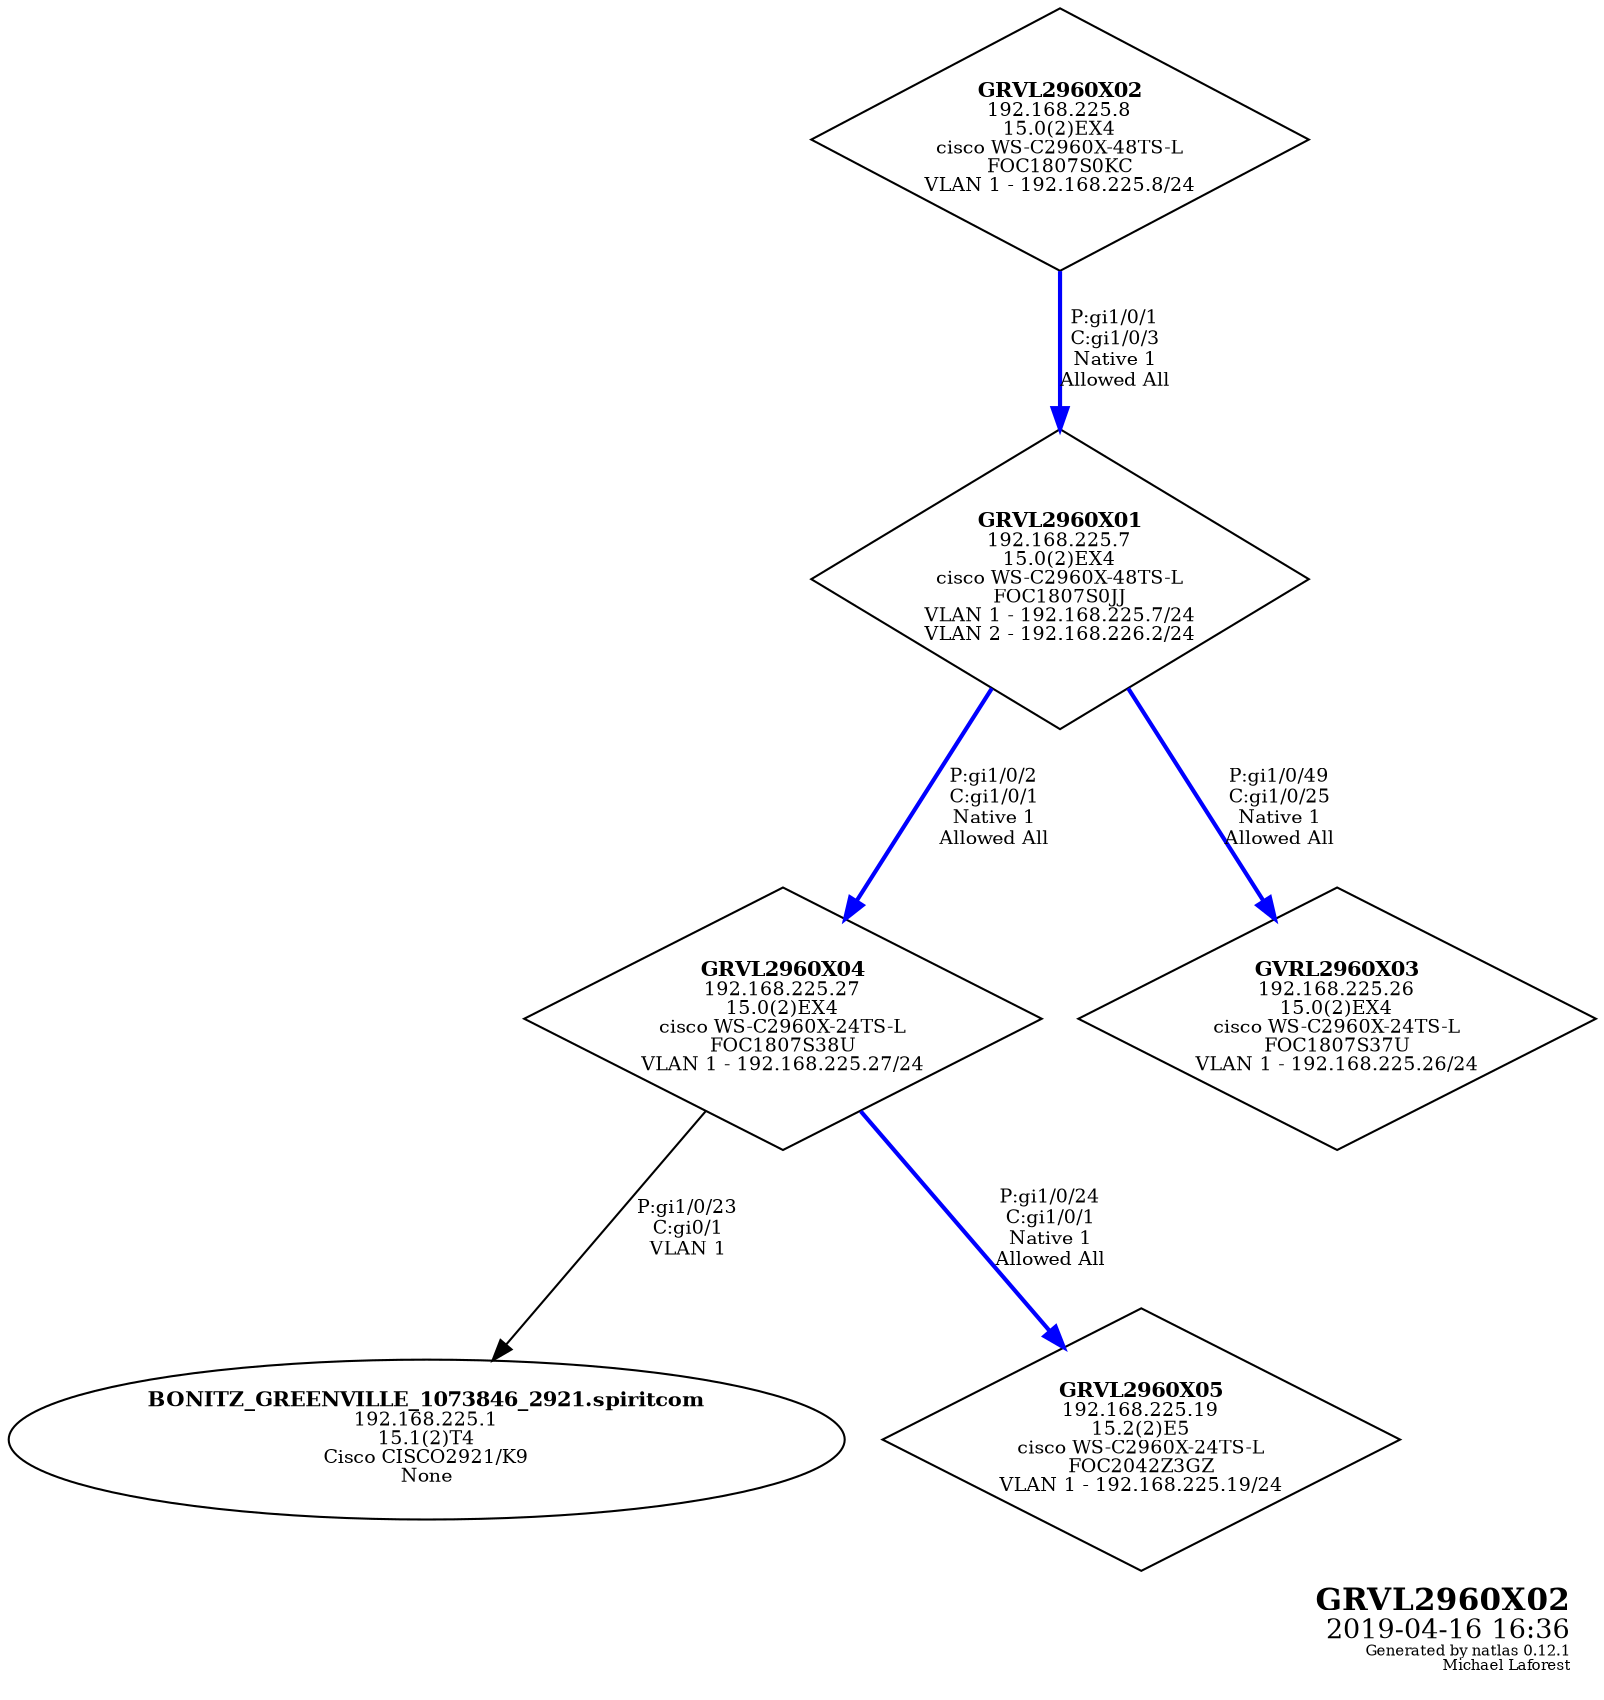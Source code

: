 graph G {
	graph [bb="0,0,714,808",
		fontsize=10,
		label=<<table border="0"><tr><td balign="right"><font point-size="15"><b>GRVL2960X02</b></font><br /><font point-size="13">2019-04-16 16:36</font><br /><font point-size="7">Generated by natlas 0.12.1<br />Michael Laforest</font><br /></td></tr></table>>,
		labeljust=r,
		labelloc=b,
		lheight=0.69,
		lp="652.5,29",
		lwidth=1.49
	];
	node [fontsize=9,
		label="\N"
	];
	edge [fontsize=9,
		labeljust=l
	];
	GRVL2960X02	 [height=1.75,
		label=<<font point-size="10"><b>GRVL2960X02</b></font><br />192.168.225.8<br />15.0(2)EX4<br />cisco WS-C2960X-48TS-L<br />FOC1807S0KC<br />VLAN 1 - 192.168.225.8/24<br />>,
		peripheries=1,
		pos="457,745",
		shape=diamond,
		style=solid,
		width=3.3056];
	GRVL2960X01	 [height=2,
		label=<<font point-size="10"><b>GRVL2960X01</b></font><br />192.168.225.7<br />15.0(2)EX4<br />cisco WS-C2960X-48TS-L<br />FOC1807S0JJ<br />VLAN 1 - 192.168.225.7/24<br />VLAN 2 - 192.168.226.2/24<br />>,
		peripheries=1,
		pos="457,534",
		shape=diamond,
		style=solid,
		width=3.3056];
	GRVL2960X02 -- GRVL2960X01	 [color=blue,
		dir=forward,
		label="P:gi1/0/1\nC:gi1/0/3\nNative 1\nAllowed All",
		lp="479.5,644",
		pos="e,457,606.33 457,681.98 457,661.43 457,638.3 457,616.55",
		style=bold];
	GRVL2960X04	 [height=1.75,
		label=<<font point-size="10"><b>GRVL2960X04</b></font><br />192.168.225.27<br />15.0(2)EX4<br />cisco WS-C2960X-24TS-L<br />FOC1807S38U<br />VLAN 1 - 192.168.225.27/24<br />>,
		peripheries=1,
		pos="324,323",
		shape=diamond,
		style=solid,
		width=3.4444];
	GRVL2960X01 -- GRVL2960X04	 [color=blue,
		dir=forward,
		label="P:gi1/0/2\nC:gi1/0/1\nNative 1\nAllowed All",
		lp="421.5,424",
		pos="e,354.22,370.95 424.12,481.84 404.57,450.83 379.77,411.48 359.74,379.7",
		style=bold];
	GVRL2960X03	 [height=1.75,
		label=<<font point-size="10"><b>GVRL2960X03</b></font><br />192.168.225.26<br />15.0(2)EX4<br />cisco WS-C2960X-24TS-L<br />FOC1807S37U<br />VLAN 1 - 192.168.225.26/24<br />>,
		peripheries=1,
		pos="590,323",
		shape=diamond,
		style=solid,
		width=3.4444];
	GRVL2960X01 -- GVRL2960X03	 [color=blue,
		dir=forward,
		label="P:gi1/0/49\nC:gi1/0/25\nNative 1\nAllowed All",
		lp="558.5,424",
		pos="e,559.77,370.95 489.87,481.84 509.42,450.83 534.23,411.48 554.26,379.7",
		style=bold];
	"BONITZ_GREENVILLE_1073846_2921.spiritcom"	 [height=1.0607,
		label=<<font point-size="10"><b>BONITZ_GREENVILLE_1073846_2921.spiritcom</b></font><br />192.168.225.1<br />15.1(2)T4<br />Cisco CISCO2921/K9<br />None<br />>,
		peripheries=1,
		pos="169,121",
		shape=ellipse,
		style=solid,
		width=4.6944];
	GRVL2960X04 -- "BONITZ_GREENVILLE_1073846_2921.spiritcom"	 [color=black,
		dir=forward,
		label="P:gi1/0/23\nC:gi0/1\nVLAN 1",
		lp="279.5,222",
		pos="e,197.95,158.73 289.21,277.67 263.87,244.64 229.66,200.06 204.22,166.9",
		style=solid];
	GRVL2960X05	 [height=1.75,
		label=<<font point-size="10"><b>GRVL2960X05</b></font><br />192.168.225.19<br />15.2(2)E5<br />cisco WS-C2960X-24TS-L<br />FOC2042Z3GZ<br />VLAN 1 - 192.168.225.19/24<br />>,
		peripheries=1,
		pos="480,121",
		shape=diamond,
		style=solid,
		width=3.4444];
	GRVL2960X04 -- GRVL2960X05	 [color=blue,
		dir=forward,
		label="P:gi1/0/24\nC:gi1/0/1\nNative 1\nAllowed All",
		lp="438.5,222",
		pos="e,444.84,166.53 359.01,277.67 382.61,247.11 413.85,206.66 438.67,174.51",
		style=bold];
}
